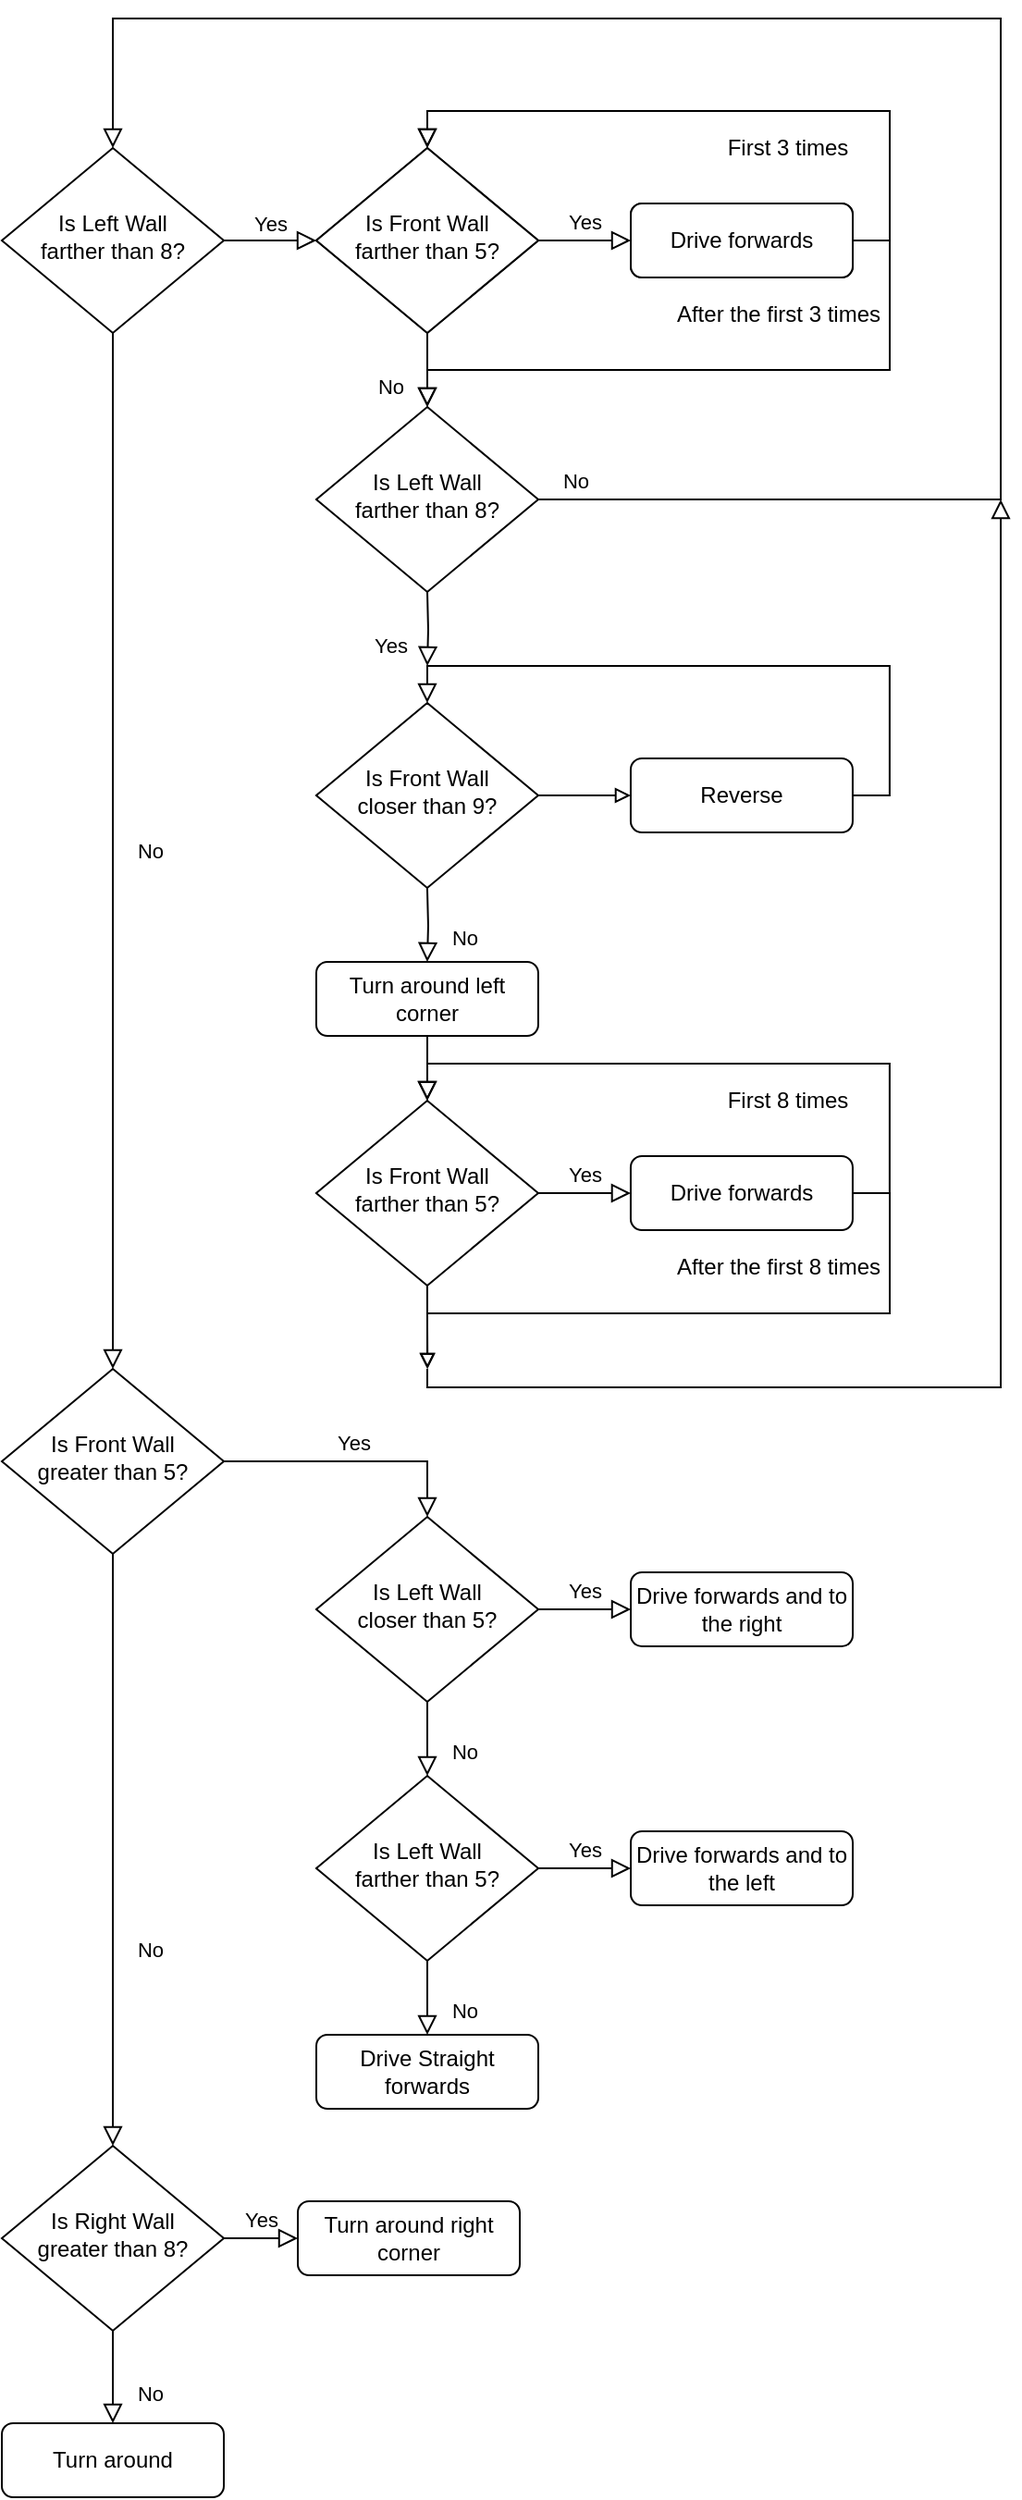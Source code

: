 <mxfile version="13.10.3" type="github">
  <diagram id="C5RBs43oDa-KdzZeNtuy" name="Page-1">
    <mxGraphModel dx="2031" dy="1143" grid="1" gridSize="10" guides="1" tooltips="1" connect="1" arrows="1" fold="1" page="1" pageScale="1" pageWidth="827" pageHeight="1169" math="0" shadow="0">
      <root>
        <mxCell id="WIyWlLk6GJQsqaUBKTNV-0" />
        <mxCell id="WIyWlLk6GJQsqaUBKTNV-1" parent="WIyWlLk6GJQsqaUBKTNV-0" />
        <mxCell id="WIyWlLk6GJQsqaUBKTNV-4" value="No" style="rounded=0;html=1;jettySize=auto;orthogonalLoop=1;fontSize=11;endArrow=block;endFill=0;endSize=8;strokeWidth=1;shadow=0;labelBackgroundColor=none;edgeStyle=orthogonalEdgeStyle;" parent="WIyWlLk6GJQsqaUBKTNV-1" source="WIyWlLk6GJQsqaUBKTNV-6" target="WIyWlLk6GJQsqaUBKTNV-10" edge="1">
          <mxGeometry y="20" relative="1" as="geometry">
            <mxPoint as="offset" />
          </mxGeometry>
        </mxCell>
        <mxCell id="WIyWlLk6GJQsqaUBKTNV-5" value="Yes" style="edgeStyle=orthogonalEdgeStyle;rounded=0;html=1;jettySize=auto;orthogonalLoop=1;fontSize=11;endArrow=block;endFill=0;endSize=8;strokeWidth=1;shadow=0;labelBackgroundColor=none;" parent="WIyWlLk6GJQsqaUBKTNV-1" source="WIyWlLk6GJQsqaUBKTNV-6" edge="1">
          <mxGeometry y="10" relative="1" as="geometry">
            <mxPoint as="offset" />
            <mxPoint x="190" y="140.0" as="targetPoint" />
          </mxGeometry>
        </mxCell>
        <mxCell id="WIyWlLk6GJQsqaUBKTNV-6" value="Is Left Wall&lt;br&gt;farther than 8?" style="rhombus;whiteSpace=wrap;html=1;shadow=0;fontFamily=Helvetica;fontSize=12;align=center;strokeWidth=1;spacing=6;spacingTop=-4;" parent="WIyWlLk6GJQsqaUBKTNV-1" vertex="1">
          <mxGeometry x="20" y="90" width="120" height="100" as="geometry" />
        </mxCell>
        <mxCell id="WIyWlLk6GJQsqaUBKTNV-8" value="No" style="rounded=0;html=1;jettySize=auto;orthogonalLoop=1;fontSize=11;endArrow=block;endFill=0;endSize=8;strokeWidth=1;shadow=0;labelBackgroundColor=none;edgeStyle=orthogonalEdgeStyle;entryX=0.5;entryY=0;entryDx=0;entryDy=0;" parent="WIyWlLk6GJQsqaUBKTNV-1" source="WIyWlLk6GJQsqaUBKTNV-10" target="MgYLx28Nqux-cEDQavax-7" edge="1">
          <mxGeometry x="0.333" y="20" relative="1" as="geometry">
            <mxPoint as="offset" />
            <mxPoint x="80" y="890" as="targetPoint" />
          </mxGeometry>
        </mxCell>
        <mxCell id="WIyWlLk6GJQsqaUBKTNV-9" value="Yes" style="edgeStyle=orthogonalEdgeStyle;rounded=0;html=1;jettySize=auto;orthogonalLoop=1;fontSize=11;endArrow=block;endFill=0;endSize=8;strokeWidth=1;shadow=0;labelBackgroundColor=none;entryX=0.5;entryY=0;entryDx=0;entryDy=0;" parent="WIyWlLk6GJQsqaUBKTNV-1" source="WIyWlLk6GJQsqaUBKTNV-10" target="MgYLx28Nqux-cEDQavax-15" edge="1">
          <mxGeometry y="10" relative="1" as="geometry">
            <mxPoint as="offset" />
            <mxPoint x="190" y="800.0" as="targetPoint" />
          </mxGeometry>
        </mxCell>
        <mxCell id="WIyWlLk6GJQsqaUBKTNV-10" value="Is Front Wall&lt;br&gt;greater than 5?" style="rhombus;whiteSpace=wrap;html=1;shadow=0;fontFamily=Helvetica;fontSize=12;align=center;strokeWidth=1;spacing=6;spacingTop=-4;" parent="WIyWlLk6GJQsqaUBKTNV-1" vertex="1">
          <mxGeometry x="20" y="750" width="120" height="100" as="geometry" />
        </mxCell>
        <mxCell id="MgYLx28Nqux-cEDQavax-5" value="No" style="rounded=0;html=1;jettySize=auto;orthogonalLoop=1;fontSize=11;endArrow=block;endFill=0;endSize=8;strokeWidth=1;shadow=0;labelBackgroundColor=none;edgeStyle=orthogonalEdgeStyle;entryX=0.5;entryY=0;entryDx=0;entryDy=0;" edge="1" parent="WIyWlLk6GJQsqaUBKTNV-1" source="MgYLx28Nqux-cEDQavax-7" target="MgYLx28Nqux-cEDQavax-12">
          <mxGeometry x="0.333" y="20" relative="1" as="geometry">
            <mxPoint as="offset" />
            <mxPoint x="-240" y="1100" as="targetPoint" />
          </mxGeometry>
        </mxCell>
        <mxCell id="MgYLx28Nqux-cEDQavax-6" value="Yes" style="edgeStyle=orthogonalEdgeStyle;rounded=0;html=1;jettySize=auto;orthogonalLoop=1;fontSize=11;endArrow=block;endFill=0;endSize=8;strokeWidth=1;shadow=0;labelBackgroundColor=none;" edge="1" parent="WIyWlLk6GJQsqaUBKTNV-1" source="MgYLx28Nqux-cEDQavax-7" target="MgYLx28Nqux-cEDQavax-8">
          <mxGeometry y="10" relative="1" as="geometry">
            <mxPoint as="offset" />
          </mxGeometry>
        </mxCell>
        <mxCell id="MgYLx28Nqux-cEDQavax-7" value="Is Right Wall&lt;br&gt;greater than 8?" style="rhombus;whiteSpace=wrap;html=1;shadow=0;fontFamily=Helvetica;fontSize=12;align=center;strokeWidth=1;spacing=6;spacingTop=-4;" vertex="1" parent="WIyWlLk6GJQsqaUBKTNV-1">
          <mxGeometry x="20" y="1170" width="120" height="100" as="geometry" />
        </mxCell>
        <mxCell id="MgYLx28Nqux-cEDQavax-8" value="Turn around right corner" style="rounded=1;whiteSpace=wrap;html=1;fontSize=12;glass=0;strokeWidth=1;shadow=0;" vertex="1" parent="WIyWlLk6GJQsqaUBKTNV-1">
          <mxGeometry x="180" y="1200" width="120" height="40" as="geometry" />
        </mxCell>
        <mxCell id="MgYLx28Nqux-cEDQavax-12" value="Turn around" style="rounded=1;whiteSpace=wrap;html=1;fontSize=12;glass=0;strokeWidth=1;shadow=0;" vertex="1" parent="WIyWlLk6GJQsqaUBKTNV-1">
          <mxGeometry x="20" y="1320" width="120" height="40" as="geometry" />
        </mxCell>
        <mxCell id="MgYLx28Nqux-cEDQavax-13" value="No" style="rounded=0;html=1;jettySize=auto;orthogonalLoop=1;fontSize=11;endArrow=block;endFill=0;endSize=8;strokeWidth=1;shadow=0;labelBackgroundColor=none;edgeStyle=orthogonalEdgeStyle;" edge="1" parent="WIyWlLk6GJQsqaUBKTNV-1" source="MgYLx28Nqux-cEDQavax-15">
          <mxGeometry x="0.333" y="20" relative="1" as="geometry">
            <mxPoint as="offset" />
            <mxPoint x="250" y="970" as="targetPoint" />
          </mxGeometry>
        </mxCell>
        <mxCell id="MgYLx28Nqux-cEDQavax-14" value="Yes" style="edgeStyle=orthogonalEdgeStyle;rounded=0;html=1;jettySize=auto;orthogonalLoop=1;fontSize=11;endArrow=block;endFill=0;endSize=8;strokeWidth=1;shadow=0;labelBackgroundColor=none;" edge="1" parent="WIyWlLk6GJQsqaUBKTNV-1" source="MgYLx28Nqux-cEDQavax-15" target="MgYLx28Nqux-cEDQavax-16">
          <mxGeometry y="10" relative="1" as="geometry">
            <mxPoint as="offset" />
          </mxGeometry>
        </mxCell>
        <mxCell id="MgYLx28Nqux-cEDQavax-15" value="Is Left Wall&lt;br&gt;closer than 5?" style="rhombus;whiteSpace=wrap;html=1;shadow=0;fontFamily=Helvetica;fontSize=12;align=center;strokeWidth=1;spacing=6;spacingTop=-4;" vertex="1" parent="WIyWlLk6GJQsqaUBKTNV-1">
          <mxGeometry x="190" y="830" width="120" height="100" as="geometry" />
        </mxCell>
        <mxCell id="MgYLx28Nqux-cEDQavax-16" value="Drive forwards and to the right" style="rounded=1;whiteSpace=wrap;html=1;fontSize=12;glass=0;strokeWidth=1;shadow=0;" vertex="1" parent="WIyWlLk6GJQsqaUBKTNV-1">
          <mxGeometry x="360" y="860" width="120" height="40" as="geometry" />
        </mxCell>
        <mxCell id="MgYLx28Nqux-cEDQavax-19" value="No" style="rounded=0;html=1;jettySize=auto;orthogonalLoop=1;fontSize=11;endArrow=block;endFill=0;endSize=8;strokeWidth=1;shadow=0;labelBackgroundColor=none;edgeStyle=orthogonalEdgeStyle;" edge="1" parent="WIyWlLk6GJQsqaUBKTNV-1" source="MgYLx28Nqux-cEDQavax-21">
          <mxGeometry x="0.333" y="20" relative="1" as="geometry">
            <mxPoint as="offset" />
            <mxPoint x="250" y="1110" as="targetPoint" />
          </mxGeometry>
        </mxCell>
        <mxCell id="MgYLx28Nqux-cEDQavax-20" value="Yes" style="edgeStyle=orthogonalEdgeStyle;rounded=0;html=1;jettySize=auto;orthogonalLoop=1;fontSize=11;endArrow=block;endFill=0;endSize=8;strokeWidth=1;shadow=0;labelBackgroundColor=none;" edge="1" parent="WIyWlLk6GJQsqaUBKTNV-1" source="MgYLx28Nqux-cEDQavax-21" target="MgYLx28Nqux-cEDQavax-22">
          <mxGeometry y="10" relative="1" as="geometry">
            <mxPoint as="offset" />
          </mxGeometry>
        </mxCell>
        <mxCell id="MgYLx28Nqux-cEDQavax-21" value="Is Left Wall&lt;br&gt;farther than 5?" style="rhombus;whiteSpace=wrap;html=1;shadow=0;fontFamily=Helvetica;fontSize=12;align=center;strokeWidth=1;spacing=6;spacingTop=-4;" vertex="1" parent="WIyWlLk6GJQsqaUBKTNV-1">
          <mxGeometry x="190" y="970" width="120" height="100" as="geometry" />
        </mxCell>
        <mxCell id="MgYLx28Nqux-cEDQavax-22" value="Drive forwards and to the left" style="rounded=1;whiteSpace=wrap;html=1;fontSize=12;glass=0;strokeWidth=1;shadow=0;" vertex="1" parent="WIyWlLk6GJQsqaUBKTNV-1">
          <mxGeometry x="360" y="1000" width="120" height="40" as="geometry" />
        </mxCell>
        <mxCell id="MgYLx28Nqux-cEDQavax-48" value="Drive Straight forwards" style="rounded=1;whiteSpace=wrap;html=1;fontSize=12;glass=0;strokeWidth=1;shadow=0;" vertex="1" parent="WIyWlLk6GJQsqaUBKTNV-1">
          <mxGeometry x="190" y="1110" width="120" height="40" as="geometry" />
        </mxCell>
        <mxCell id="MgYLx28Nqux-cEDQavax-49" value="No" style="rounded=0;html=1;jettySize=auto;orthogonalLoop=1;fontSize=11;endArrow=block;endFill=0;endSize=8;strokeWidth=1;shadow=0;labelBackgroundColor=none;edgeStyle=orthogonalEdgeStyle;" edge="1" parent="WIyWlLk6GJQsqaUBKTNV-1" source="MgYLx28Nqux-cEDQavax-51">
          <mxGeometry x="0.5" y="-20" relative="1" as="geometry">
            <mxPoint as="offset" />
            <mxPoint x="250" y="230" as="targetPoint" />
          </mxGeometry>
        </mxCell>
        <mxCell id="MgYLx28Nqux-cEDQavax-50" value="Yes" style="edgeStyle=orthogonalEdgeStyle;rounded=0;html=1;jettySize=auto;orthogonalLoop=1;fontSize=11;endArrow=block;endFill=0;endSize=8;strokeWidth=1;shadow=0;labelBackgroundColor=none;" edge="1" parent="WIyWlLk6GJQsqaUBKTNV-1" source="MgYLx28Nqux-cEDQavax-51" target="MgYLx28Nqux-cEDQavax-52">
          <mxGeometry y="10" relative="1" as="geometry">
            <mxPoint as="offset" />
          </mxGeometry>
        </mxCell>
        <mxCell id="MgYLx28Nqux-cEDQavax-51" value="Is Front Wall&lt;br&gt;farther than 5?" style="rhombus;whiteSpace=wrap;html=1;shadow=0;fontFamily=Helvetica;fontSize=12;align=center;strokeWidth=1;spacing=6;spacingTop=-4;" vertex="1" parent="WIyWlLk6GJQsqaUBKTNV-1">
          <mxGeometry x="190" y="90" width="120" height="100" as="geometry" />
        </mxCell>
        <mxCell id="MgYLx28Nqux-cEDQavax-53" style="edgeStyle=orthogonalEdgeStyle;rounded=0;orthogonalLoop=1;jettySize=auto;html=1;exitX=1;exitY=0.5;exitDx=0;exitDy=0;entryX=0.5;entryY=0;entryDx=0;entryDy=0;shadow=0;strokeWidth=1;labelBackgroundColor=none;endFill=0;endArrow=block;endSize=8;" edge="1" parent="WIyWlLk6GJQsqaUBKTNV-1" source="MgYLx28Nqux-cEDQavax-52" target="MgYLx28Nqux-cEDQavax-51">
          <mxGeometry relative="1" as="geometry">
            <Array as="points">
              <mxPoint x="500" y="140" />
              <mxPoint x="500" y="70" />
              <mxPoint x="250" y="70" />
            </Array>
          </mxGeometry>
        </mxCell>
        <mxCell id="MgYLx28Nqux-cEDQavax-56" style="edgeStyle=orthogonalEdgeStyle;rounded=0;orthogonalLoop=1;jettySize=auto;html=1;shadow=0;strokeWidth=1;labelBackgroundColor=none;endFill=0;endArrow=block;endSize=8;" edge="1" parent="WIyWlLk6GJQsqaUBKTNV-1" source="MgYLx28Nqux-cEDQavax-52">
          <mxGeometry relative="1" as="geometry">
            <mxPoint x="250" y="230" as="targetPoint" />
            <Array as="points">
              <mxPoint x="500" y="140" />
              <mxPoint x="500" y="210" />
              <mxPoint x="250" y="210" />
            </Array>
          </mxGeometry>
        </mxCell>
        <mxCell id="MgYLx28Nqux-cEDQavax-52" value="Drive forwards" style="rounded=1;whiteSpace=wrap;html=1;fontSize=12;glass=0;strokeWidth=1;shadow=0;" vertex="1" parent="WIyWlLk6GJQsqaUBKTNV-1">
          <mxGeometry x="360" y="120" width="120" height="40" as="geometry" />
        </mxCell>
        <mxCell id="MgYLx28Nqux-cEDQavax-57" value="Is Front Wall&lt;br&gt;farther than 5?" style="rhombus;whiteSpace=wrap;html=1;shadow=0;fontFamily=Helvetica;fontSize=12;align=center;strokeWidth=1;spacing=6;spacingTop=-4;" vertex="1" parent="WIyWlLk6GJQsqaUBKTNV-1">
          <mxGeometry x="190" y="90" width="120" height="100" as="geometry" />
        </mxCell>
        <mxCell id="MgYLx28Nqux-cEDQavax-58" style="edgeStyle=orthogonalEdgeStyle;rounded=0;orthogonalLoop=1;jettySize=auto;html=1;exitX=1;exitY=0.5;exitDx=0;exitDy=0;entryX=0.5;entryY=0;entryDx=0;entryDy=0;endArrow=block;endFill=0;shadow=0;strokeWidth=1;labelBackgroundColor=none;endSize=8;" edge="1" source="MgYLx28Nqux-cEDQavax-59" target="MgYLx28Nqux-cEDQavax-57" parent="WIyWlLk6GJQsqaUBKTNV-1">
          <mxGeometry relative="1" as="geometry">
            <Array as="points">
              <mxPoint x="500" y="140" />
              <mxPoint x="500" y="70" />
              <mxPoint x="250" y="70" />
            </Array>
          </mxGeometry>
        </mxCell>
        <mxCell id="MgYLx28Nqux-cEDQavax-59" value="Drive forwards" style="rounded=1;whiteSpace=wrap;html=1;fontSize=12;glass=0;strokeWidth=1;shadow=0;" vertex="1" parent="WIyWlLk6GJQsqaUBKTNV-1">
          <mxGeometry x="360" y="120" width="120" height="40" as="geometry" />
        </mxCell>
        <mxCell id="MgYLx28Nqux-cEDQavax-60" value="First 3 times" style="text;html=1;strokeColor=none;fillColor=none;align=center;verticalAlign=middle;whiteSpace=wrap;rounded=0;" vertex="1" parent="WIyWlLk6GJQsqaUBKTNV-1">
          <mxGeometry x="390" y="80" width="109.97" height="20" as="geometry" />
        </mxCell>
        <mxCell id="MgYLx28Nqux-cEDQavax-62" value="No" style="rounded=0;html=1;jettySize=auto;orthogonalLoop=1;fontSize=11;endArrow=block;endFill=0;endSize=8;strokeWidth=1;shadow=0;labelBackgroundColor=none;edgeStyle=orthogonalEdgeStyle;" edge="1" parent="WIyWlLk6GJQsqaUBKTNV-1">
          <mxGeometry x="0.333" y="20" relative="1" as="geometry">
            <mxPoint as="offset" />
            <mxPoint x="249.97" y="530.0" as="targetPoint" />
            <mxPoint x="249.97" y="490.0" as="sourcePoint" />
          </mxGeometry>
        </mxCell>
        <mxCell id="MgYLx28Nqux-cEDQavax-68" style="edgeStyle=orthogonalEdgeStyle;rounded=0;sketch=0;orthogonalLoop=1;jettySize=auto;html=1;exitX=1;exitY=0.5;exitDx=0;exitDy=0;entryX=0;entryY=0.5;entryDx=0;entryDy=0;endArrow=block;endFill=0;" edge="1" parent="WIyWlLk6GJQsqaUBKTNV-1" source="MgYLx28Nqux-cEDQavax-63" target="MgYLx28Nqux-cEDQavax-65">
          <mxGeometry relative="1" as="geometry" />
        </mxCell>
        <mxCell id="MgYLx28Nqux-cEDQavax-63" value="Is Front Wall&lt;br&gt;closer than 9?" style="rhombus;whiteSpace=wrap;html=1;shadow=0;fontFamily=Helvetica;fontSize=12;align=center;strokeWidth=1;spacing=6;spacingTop=-4;" vertex="1" parent="WIyWlLk6GJQsqaUBKTNV-1">
          <mxGeometry x="189.97" y="390" width="120" height="100" as="geometry" />
        </mxCell>
        <mxCell id="MgYLx28Nqux-cEDQavax-64" style="edgeStyle=orthogonalEdgeStyle;rounded=0;orthogonalLoop=1;jettySize=auto;html=1;exitX=1;exitY=0.5;exitDx=0;exitDy=0;entryX=0.5;entryY=0;entryDx=0;entryDy=0;shadow=0;strokeWidth=1;labelBackgroundColor=none;endFill=0;endArrow=block;endSize=8;" edge="1" parent="WIyWlLk6GJQsqaUBKTNV-1" source="MgYLx28Nqux-cEDQavax-65" target="MgYLx28Nqux-cEDQavax-63">
          <mxGeometry relative="1" as="geometry">
            <Array as="points">
              <mxPoint x="499.97" y="440" />
              <mxPoint x="499.97" y="370" />
              <mxPoint x="249.97" y="370" />
            </Array>
          </mxGeometry>
        </mxCell>
        <mxCell id="MgYLx28Nqux-cEDQavax-65" value="Reverse" style="rounded=1;whiteSpace=wrap;html=1;fontSize=12;glass=0;strokeWidth=1;shadow=0;" vertex="1" parent="WIyWlLk6GJQsqaUBKTNV-1">
          <mxGeometry x="359.97" y="420" width="120" height="40" as="geometry" />
        </mxCell>
        <mxCell id="MgYLx28Nqux-cEDQavax-71" value="Yes" style="rounded=0;html=1;jettySize=auto;orthogonalLoop=1;fontSize=11;endArrow=block;endFill=0;endSize=8;strokeWidth=1;shadow=0;labelBackgroundColor=none;edgeStyle=orthogonalEdgeStyle;" edge="1" parent="WIyWlLk6GJQsqaUBKTNV-1">
          <mxGeometry x="0.5" y="-20" relative="1" as="geometry">
            <mxPoint as="offset" />
            <mxPoint x="250" y="370.0" as="targetPoint" />
            <mxPoint x="250" y="330.0" as="sourcePoint" />
          </mxGeometry>
        </mxCell>
        <mxCell id="MgYLx28Nqux-cEDQavax-72" value="No" style="edgeStyle=orthogonalEdgeStyle;rounded=0;html=1;jettySize=auto;orthogonalLoop=1;fontSize=11;endArrow=block;endFill=0;endSize=8;strokeWidth=1;shadow=0;labelBackgroundColor=none;entryX=0.5;entryY=0;entryDx=0;entryDy=0;" edge="1" parent="WIyWlLk6GJQsqaUBKTNV-1" target="WIyWlLk6GJQsqaUBKTNV-6">
          <mxGeometry x="-0.962" y="10" relative="1" as="geometry">
            <mxPoint as="offset" />
            <mxPoint x="310" y="280.0" as="sourcePoint" />
            <mxPoint x="360" y="280.0" as="targetPoint" />
            <Array as="points">
              <mxPoint x="560" y="280" />
              <mxPoint x="560" y="20" />
              <mxPoint x="80" y="20" />
            </Array>
          </mxGeometry>
        </mxCell>
        <mxCell id="MgYLx28Nqux-cEDQavax-73" value="Is Left Wall&lt;br&gt;farther than 8?" style="rhombus;whiteSpace=wrap;html=1;shadow=0;fontFamily=Helvetica;fontSize=12;align=center;strokeWidth=1;spacing=6;spacingTop=-4;" vertex="1" parent="WIyWlLk6GJQsqaUBKTNV-1">
          <mxGeometry x="190" y="230" width="120" height="100" as="geometry" />
        </mxCell>
        <mxCell id="MgYLx28Nqux-cEDQavax-74" value="After the first 3 times" style="text;html=1;strokeColor=none;fillColor=none;align=center;verticalAlign=middle;whiteSpace=wrap;rounded=0;" vertex="1" parent="WIyWlLk6GJQsqaUBKTNV-1">
          <mxGeometry x="380" y="170" width="119.97" height="20" as="geometry" />
        </mxCell>
        <mxCell id="MgYLx28Nqux-cEDQavax-87" style="edgeStyle=orthogonalEdgeStyle;rounded=0;orthogonalLoop=1;jettySize=auto;html=1;entryX=0.5;entryY=0;entryDx=0;entryDy=0;endArrow=block;endFill=0;shadow=0;strokeWidth=1;labelBackgroundColor=none;endSize=8;" edge="1" parent="WIyWlLk6GJQsqaUBKTNV-1" source="MgYLx28Nqux-cEDQavax-75" target="MgYLx28Nqux-cEDQavax-77">
          <mxGeometry relative="1" as="geometry" />
        </mxCell>
        <mxCell id="MgYLx28Nqux-cEDQavax-75" value="&lt;span&gt;Turn around left corner&lt;/span&gt;" style="rounded=1;whiteSpace=wrap;html=1;fontSize=12;glass=0;strokeWidth=1;shadow=0;" vertex="1" parent="WIyWlLk6GJQsqaUBKTNV-1">
          <mxGeometry x="189.97" y="530" width="120" height="40" as="geometry" />
        </mxCell>
        <mxCell id="MgYLx28Nqux-cEDQavax-76" value="Yes" style="edgeStyle=orthogonalEdgeStyle;rounded=0;html=1;jettySize=auto;orthogonalLoop=1;fontSize=11;endArrow=block;endFill=0;endSize=8;strokeWidth=1;shadow=0;labelBackgroundColor=none;" edge="1" parent="WIyWlLk6GJQsqaUBKTNV-1" source="MgYLx28Nqux-cEDQavax-77" target="MgYLx28Nqux-cEDQavax-79">
          <mxGeometry y="10" relative="1" as="geometry">
            <mxPoint as="offset" />
          </mxGeometry>
        </mxCell>
        <mxCell id="MgYLx28Nqux-cEDQavax-91" style="edgeStyle=orthogonalEdgeStyle;rounded=0;sketch=0;orthogonalLoop=1;jettySize=auto;html=1;exitX=0.5;exitY=1;exitDx=0;exitDy=0;endArrow=block;endFill=0;" edge="1" parent="WIyWlLk6GJQsqaUBKTNV-1" source="MgYLx28Nqux-cEDQavax-77">
          <mxGeometry relative="1" as="geometry">
            <mxPoint x="250.143" y="750" as="targetPoint" />
          </mxGeometry>
        </mxCell>
        <mxCell id="MgYLx28Nqux-cEDQavax-77" value="Is Front Wall&lt;br&gt;farther than 5?" style="rhombus;whiteSpace=wrap;html=1;shadow=0;fontFamily=Helvetica;fontSize=12;align=center;strokeWidth=1;spacing=6;spacingTop=-4;" vertex="1" parent="WIyWlLk6GJQsqaUBKTNV-1">
          <mxGeometry x="189.97" y="605" width="120" height="100" as="geometry" />
        </mxCell>
        <mxCell id="MgYLx28Nqux-cEDQavax-78" style="edgeStyle=orthogonalEdgeStyle;rounded=0;orthogonalLoop=1;jettySize=auto;html=1;exitX=1;exitY=0.5;exitDx=0;exitDy=0;entryX=0.5;entryY=0;entryDx=0;entryDy=0;shadow=0;strokeWidth=1;labelBackgroundColor=none;endFill=0;endArrow=block;endSize=8;" edge="1" parent="WIyWlLk6GJQsqaUBKTNV-1" source="MgYLx28Nqux-cEDQavax-79" target="MgYLx28Nqux-cEDQavax-77">
          <mxGeometry relative="1" as="geometry">
            <Array as="points">
              <mxPoint x="499.97" y="655" />
              <mxPoint x="499.97" y="585" />
              <mxPoint x="249.97" y="585" />
            </Array>
          </mxGeometry>
        </mxCell>
        <mxCell id="MgYLx28Nqux-cEDQavax-88" style="edgeStyle=orthogonalEdgeStyle;rounded=0;sketch=0;orthogonalLoop=1;jettySize=auto;html=1;exitX=1;exitY=0.5;exitDx=0;exitDy=0;endArrow=block;endFill=0;" edge="1" parent="WIyWlLk6GJQsqaUBKTNV-1" source="MgYLx28Nqux-cEDQavax-79">
          <mxGeometry relative="1" as="geometry">
            <mxPoint x="250" y="750" as="targetPoint" />
            <Array as="points">
              <mxPoint x="500" y="655" />
              <mxPoint x="500" y="720" />
              <mxPoint x="250" y="720" />
            </Array>
          </mxGeometry>
        </mxCell>
        <mxCell id="MgYLx28Nqux-cEDQavax-79" value="Drive forwards" style="rounded=1;whiteSpace=wrap;html=1;fontSize=12;glass=0;strokeWidth=1;shadow=0;" vertex="1" parent="WIyWlLk6GJQsqaUBKTNV-1">
          <mxGeometry x="359.97" y="635" width="120" height="40" as="geometry" />
        </mxCell>
        <mxCell id="MgYLx28Nqux-cEDQavax-83" value="First 8 times" style="text;html=1;strokeColor=none;fillColor=none;align=center;verticalAlign=middle;whiteSpace=wrap;rounded=0;" vertex="1" parent="WIyWlLk6GJQsqaUBKTNV-1">
          <mxGeometry x="389.97" y="595" width="109.97" height="20" as="geometry" />
        </mxCell>
        <mxCell id="MgYLx28Nqux-cEDQavax-84" value="After the first 8 times" style="text;html=1;strokeColor=none;fillColor=none;align=center;verticalAlign=middle;whiteSpace=wrap;rounded=0;" vertex="1" parent="WIyWlLk6GJQsqaUBKTNV-1">
          <mxGeometry x="379.97" y="685" width="119.97" height="20" as="geometry" />
        </mxCell>
        <mxCell id="MgYLx28Nqux-cEDQavax-90" value="" style="edgeStyle=segmentEdgeStyle;endArrow=block;html=1;rounded=0;shadow=0;strokeWidth=1;labelBackgroundColor=none;endFill=0;endSize=8;" edge="1" parent="WIyWlLk6GJQsqaUBKTNV-1">
          <mxGeometry width="50" height="50" relative="1" as="geometry">
            <mxPoint x="250" y="750" as="sourcePoint" />
            <mxPoint x="560" y="280" as="targetPoint" />
            <Array as="points">
              <mxPoint x="560" y="760" />
            </Array>
          </mxGeometry>
        </mxCell>
      </root>
    </mxGraphModel>
  </diagram>
</mxfile>
